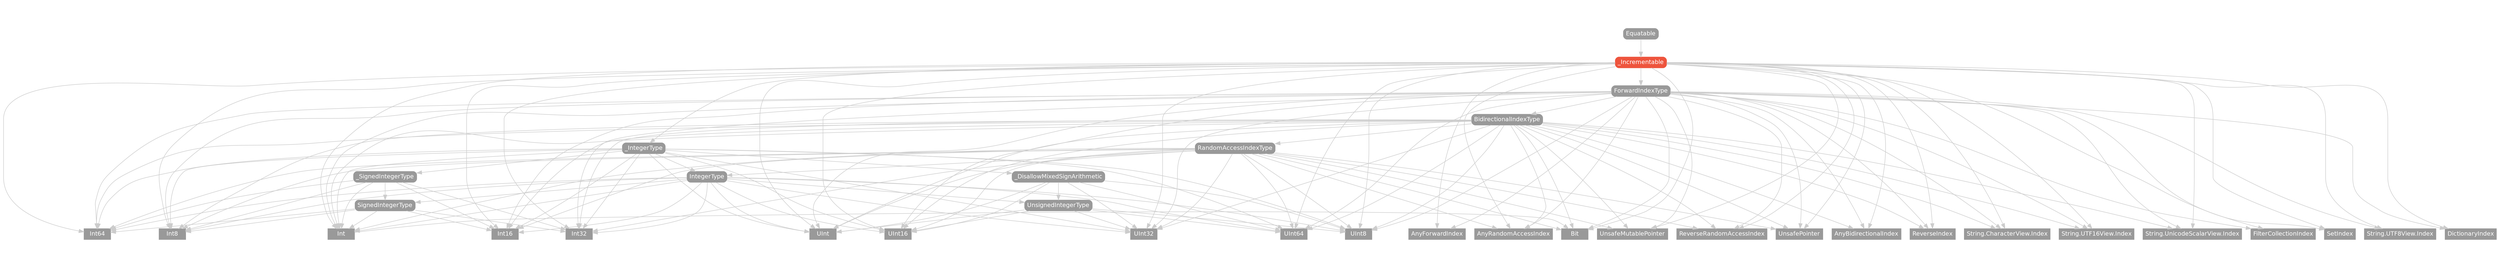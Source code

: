 strict digraph "_Incrementable - Type Hierarchy - SwiftDoc.org" {
    pad="0.1,0.8"
    node [shape=box, style="filled,rounded", color="#999999", fillcolor="#999999", fontcolor=white, fontname=Helvetica, fontnames="Helvetica,sansserif", fontsize=12, margin="0.07,0.05", height="0.3"]
    edge [color="#cccccc"]
    "AnyBidirectionalIndex" [URL="/type/AnyBidirectionalIndex/", style=filled]
    "AnyForwardIndex" [URL="/type/AnyForwardIndex/", style=filled]
    "AnyRandomAccessIndex" [URL="/type/AnyRandomAccessIndex/", style=filled]
    "BidirectionalIndexType" [URL="/protocol/BidirectionalIndexType/"]
    "Bit" [URL="/type/Bit/", style=filled]
    "DictionaryIndex" [URL="/type/DictionaryIndex/", style=filled]
    "Equatable" [URL="/protocol/Equatable/"]
    "FilterCollectionIndex" [URL="/type/FilterCollectionIndex/", style=filled]
    "ForwardIndexType" [URL="/protocol/ForwardIndexType/"]
    "Int" [URL="/type/Int/", style=filled]
    "Int16" [URL="/type/Int16/", style=filled]
    "Int32" [URL="/type/Int32/", style=filled]
    "Int64" [URL="/type/Int64/", style=filled]
    "Int8" [URL="/type/Int8/", style=filled]
    "IntegerType" [URL="/protocol/IntegerType/"]
    "RandomAccessIndexType" [URL="/protocol/RandomAccessIndexType/"]
    "ReverseIndex" [URL="/type/ReverseIndex/", style=filled]
    "ReverseRandomAccessIndex" [URL="/type/ReverseRandomAccessIndex/", style=filled]
    "SetIndex" [URL="/type/SetIndex/", style=filled]
    "SignedIntegerType" [URL="/protocol/SignedIntegerType/"]
    "String.CharacterView.Index" [URL="/type/String.CharacterView.Index/", style=filled]
    "String.UTF16View.Index" [URL="/type/String.UTF16View.Index/", style=filled]
    "String.UTF8View.Index" [URL="/type/String.UTF8View.Index/", style=filled]
    "String.UnicodeScalarView.Index" [URL="/type/String.UnicodeScalarView.Index/", style=filled]
    "UInt" [URL="/type/UInt/", style=filled]
    "UInt16" [URL="/type/UInt16/", style=filled]
    "UInt32" [URL="/type/UInt32/", style=filled]
    "UInt64" [URL="/type/UInt64/", style=filled]
    "UInt8" [URL="/type/UInt8/", style=filled]
    "UnsafeMutablePointer" [URL="/type/UnsafeMutablePointer/", style=filled]
    "UnsafePointer" [URL="/type/UnsafePointer/", style=filled]
    "UnsignedIntegerType" [URL="/protocol/UnsignedIntegerType/"]
    "_DisallowMixedSignArithmetic" [URL="/protocol/_DisallowMixedSignArithmetic/"]
    "_Incrementable" [URL="/protocol/_Incrementable/", style="filled,rounded", fillcolor="#ee543d", color="#ee543d"]
    "_IntegerType" [URL="/protocol/_IntegerType/"]
    "_SignedIntegerType" [URL="/protocol/_SignedIntegerType/"]    "_Incrementable" -> "AnyBidirectionalIndex"
    "_Incrementable" -> "AnyForwardIndex"
    "_Incrementable" -> "AnyRandomAccessIndex"
    "_Incrementable" -> "Bit"
    "_Incrementable" -> "DictionaryIndex"
    "_Incrementable" -> "FilterCollectionIndex"
    "_Incrementable" -> "ForwardIndexType"
    "_Incrementable" -> "Int"
    "_Incrementable" -> "Int16"
    "_Incrementable" -> "Int32"
    "_Incrementable" -> "Int64"
    "_Incrementable" -> "Int8"
    "_Incrementable" -> "ReverseIndex"
    "_Incrementable" -> "ReverseRandomAccessIndex"
    "_Incrementable" -> "SetIndex"
    "_Incrementable" -> "UInt"
    "_Incrementable" -> "UInt16"
    "_Incrementable" -> "UInt32"
    "_Incrementable" -> "UInt64"
    "_Incrementable" -> "UInt8"
    "_Incrementable" -> "UnsafeMutablePointer"
    "_Incrementable" -> "UnsafePointer"
    "_Incrementable" -> "_IntegerType"
    "_Incrementable" -> "String.CharacterView.Index"
    "_Incrementable" -> "String.UnicodeScalarView.Index"
    "_Incrementable" -> "String.UTF16View.Index"
    "_Incrementable" -> "String.UTF8View.Index"
    "ForwardIndexType" -> "AnyBidirectionalIndex"
    "ForwardIndexType" -> "AnyForwardIndex"
    "ForwardIndexType" -> "AnyRandomAccessIndex"
    "ForwardIndexType" -> "BidirectionalIndexType"
    "ForwardIndexType" -> "Bit"
    "ForwardIndexType" -> "DictionaryIndex"
    "ForwardIndexType" -> "FilterCollectionIndex"
    "ForwardIndexType" -> "Int"
    "ForwardIndexType" -> "Int16"
    "ForwardIndexType" -> "Int32"
    "ForwardIndexType" -> "Int64"
    "ForwardIndexType" -> "Int8"
    "ForwardIndexType" -> "ReverseIndex"
    "ForwardIndexType" -> "ReverseRandomAccessIndex"
    "ForwardIndexType" -> "SetIndex"
    "ForwardIndexType" -> "UInt"
    "ForwardIndexType" -> "UInt16"
    "ForwardIndexType" -> "UInt32"
    "ForwardIndexType" -> "UInt64"
    "ForwardIndexType" -> "UInt8"
    "ForwardIndexType" -> "UnsafeMutablePointer"
    "ForwardIndexType" -> "UnsafePointer"
    "ForwardIndexType" -> "String.CharacterView.Index"
    "ForwardIndexType" -> "String.UnicodeScalarView.Index"
    "ForwardIndexType" -> "String.UTF16View.Index"
    "ForwardIndexType" -> "String.UTF8View.Index"
    "BidirectionalIndexType" -> "AnyBidirectionalIndex"
    "BidirectionalIndexType" -> "AnyRandomAccessIndex"
    "BidirectionalIndexType" -> "Bit"
    "BidirectionalIndexType" -> "Int"
    "BidirectionalIndexType" -> "Int16"
    "BidirectionalIndexType" -> "Int32"
    "BidirectionalIndexType" -> "Int64"
    "BidirectionalIndexType" -> "Int8"
    "BidirectionalIndexType" -> "RandomAccessIndexType"
    "BidirectionalIndexType" -> "ReverseIndex"
    "BidirectionalIndexType" -> "ReverseRandomAccessIndex"
    "BidirectionalIndexType" -> "UInt"
    "BidirectionalIndexType" -> "UInt16"
    "BidirectionalIndexType" -> "UInt32"
    "BidirectionalIndexType" -> "UInt64"
    "BidirectionalIndexType" -> "UInt8"
    "BidirectionalIndexType" -> "UnsafeMutablePointer"
    "BidirectionalIndexType" -> "UnsafePointer"
    "BidirectionalIndexType" -> "String.CharacterView.Index"
    "BidirectionalIndexType" -> "String.UnicodeScalarView.Index"
    "BidirectionalIndexType" -> "String.UTF16View.Index"
    "Int" -> "Bit"
    "RandomAccessIndexType" -> "AnyRandomAccessIndex"
    "RandomAccessIndexType" -> "Bit"
    "RandomAccessIndexType" -> "Int"
    "RandomAccessIndexType" -> "Int16"
    "RandomAccessIndexType" -> "Int32"
    "RandomAccessIndexType" -> "Int64"
    "RandomAccessIndexType" -> "Int8"
    "RandomAccessIndexType" -> "IntegerType"
    "RandomAccessIndexType" -> "ReverseRandomAccessIndex"
    "RandomAccessIndexType" -> "UInt"
    "RandomAccessIndexType" -> "UInt16"
    "RandomAccessIndexType" -> "UInt32"
    "RandomAccessIndexType" -> "UInt64"
    "RandomAccessIndexType" -> "UInt8"
    "RandomAccessIndexType" -> "UnsafeMutablePointer"
    "RandomAccessIndexType" -> "UnsafePointer"
    "Int" -> "Bit"
    "IntegerType" -> "Int"
    "IntegerType" -> "Int16"
    "IntegerType" -> "Int32"
    "IntegerType" -> "Int64"
    "IntegerType" -> "Int8"
    "IntegerType" -> "SignedIntegerType"
    "IntegerType" -> "UInt"
    "IntegerType" -> "UInt16"
    "IntegerType" -> "UInt32"
    "IntegerType" -> "UInt64"
    "IntegerType" -> "UInt8"
    "IntegerType" -> "UnsignedIntegerType"
    "Int" -> "Bit"
    "SignedIntegerType" -> "Int"
    "SignedIntegerType" -> "Int16"
    "SignedIntegerType" -> "Int32"
    "SignedIntegerType" -> "Int64"
    "SignedIntegerType" -> "Int8"
    "Int" -> "Bit"
    "UnsignedIntegerType" -> "UInt"
    "UnsignedIntegerType" -> "UInt16"
    "UnsignedIntegerType" -> "UInt32"
    "UnsignedIntegerType" -> "UInt64"
    "UnsignedIntegerType" -> "UInt8"
    "Int" -> "Bit"
    "Int" -> "Bit"
    "_IntegerType" -> "Int"
    "_IntegerType" -> "Int16"
    "_IntegerType" -> "Int32"
    "_IntegerType" -> "Int64"
    "_IntegerType" -> "Int8"
    "_IntegerType" -> "IntegerType"
    "_IntegerType" -> "UInt"
    "_IntegerType" -> "UInt16"
    "_IntegerType" -> "UInt32"
    "_IntegerType" -> "UInt64"
    "_IntegerType" -> "UInt8"
    "_IntegerType" -> "_DisallowMixedSignArithmetic"
    "_IntegerType" -> "_SignedIntegerType"
    "Int" -> "Bit"
    "IntegerType" -> "Int"
    "IntegerType" -> "Int16"
    "IntegerType" -> "Int32"
    "IntegerType" -> "Int64"
    "IntegerType" -> "Int8"
    "IntegerType" -> "SignedIntegerType"
    "IntegerType" -> "UInt"
    "IntegerType" -> "UInt16"
    "IntegerType" -> "UInt32"
    "IntegerType" -> "UInt64"
    "IntegerType" -> "UInt8"
    "IntegerType" -> "UnsignedIntegerType"
    "Int" -> "Bit"
    "SignedIntegerType" -> "Int"
    "SignedIntegerType" -> "Int16"
    "SignedIntegerType" -> "Int32"
    "SignedIntegerType" -> "Int64"
    "SignedIntegerType" -> "Int8"
    "Int" -> "Bit"
    "UnsignedIntegerType" -> "UInt"
    "UnsignedIntegerType" -> "UInt16"
    "UnsignedIntegerType" -> "UInt32"
    "UnsignedIntegerType" -> "UInt64"
    "UnsignedIntegerType" -> "UInt8"
    "_DisallowMixedSignArithmetic" -> "UInt"
    "_DisallowMixedSignArithmetic" -> "UInt16"
    "_DisallowMixedSignArithmetic" -> "UInt32"
    "_DisallowMixedSignArithmetic" -> "UInt64"
    "_DisallowMixedSignArithmetic" -> "UInt8"
    "_DisallowMixedSignArithmetic" -> "UnsignedIntegerType"
    "UnsignedIntegerType" -> "UInt"
    "UnsignedIntegerType" -> "UInt16"
    "UnsignedIntegerType" -> "UInt32"
    "UnsignedIntegerType" -> "UInt64"
    "UnsignedIntegerType" -> "UInt8"
    "_SignedIntegerType" -> "Int"
    "_SignedIntegerType" -> "Int16"
    "_SignedIntegerType" -> "Int32"
    "_SignedIntegerType" -> "Int64"
    "_SignedIntegerType" -> "Int8"
    "_SignedIntegerType" -> "SignedIntegerType"
    "Int" -> "Bit"
    "SignedIntegerType" -> "Int"
    "SignedIntegerType" -> "Int16"
    "SignedIntegerType" -> "Int32"
    "SignedIntegerType" -> "Int64"
    "SignedIntegerType" -> "Int8"
    "Int" -> "Bit"
    "Equatable" -> "_Incrementable"
    subgraph Types {
        rank = max; "AnyBidirectionalIndex"; "AnyForwardIndex"; "AnyRandomAccessIndex"; "Bit"; "DictionaryIndex"; "FilterCollectionIndex"; "Int"; "Int16"; "Int32"; "Int64"; "Int8"; "ReverseIndex"; "ReverseRandomAccessIndex"; "SetIndex"; "UInt"; "UInt16"; "UInt32"; "UInt64"; "UInt8"; "UnsafeMutablePointer"; "UnsafePointer"; "String.CharacterView.Index"; "String.UnicodeScalarView.Index"; "String.UTF16View.Index"; "String.UTF8View.Index";
    }
}